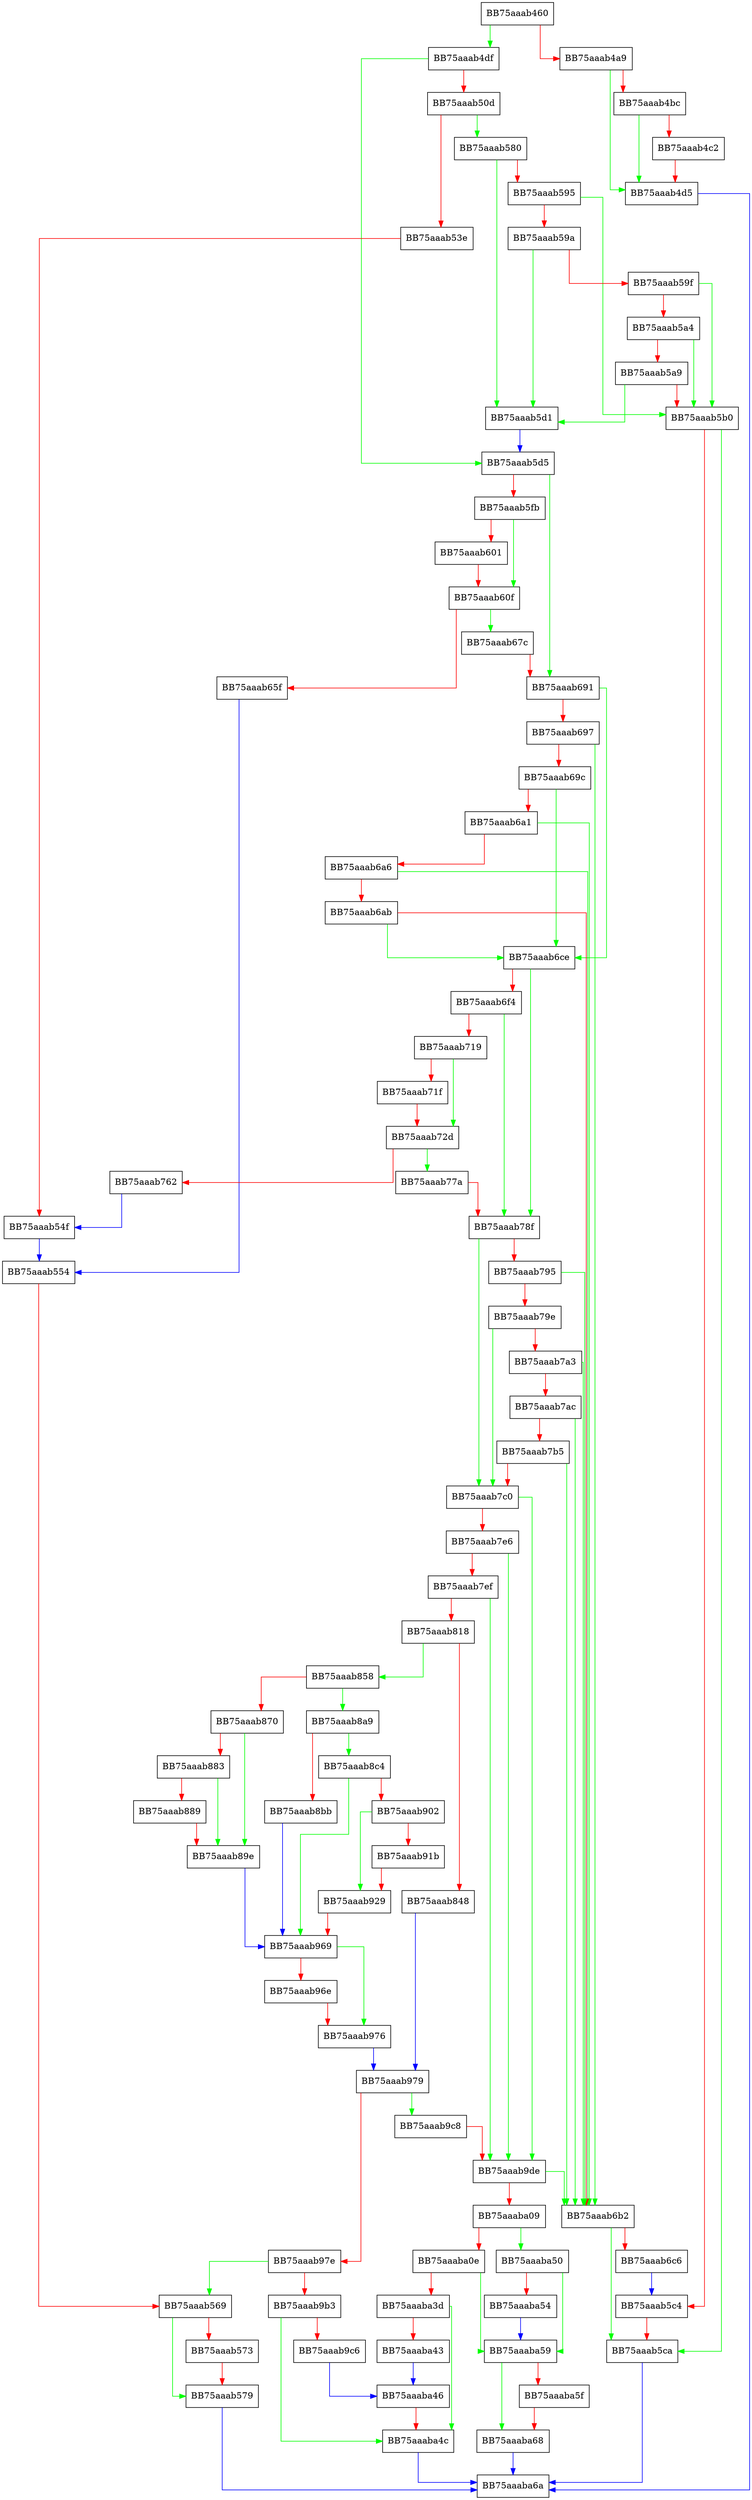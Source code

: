 digraph ReopenFile {
  node [shape="box"];
  graph [splines=ortho];
  BB75aaab460 -> BB75aaab4df [color="green"];
  BB75aaab460 -> BB75aaab4a9 [color="red"];
  BB75aaab4a9 -> BB75aaab4d5 [color="green"];
  BB75aaab4a9 -> BB75aaab4bc [color="red"];
  BB75aaab4bc -> BB75aaab4d5 [color="green"];
  BB75aaab4bc -> BB75aaab4c2 [color="red"];
  BB75aaab4c2 -> BB75aaab4d5 [color="red"];
  BB75aaab4d5 -> BB75aaaba6a [color="blue"];
  BB75aaab4df -> BB75aaab5d5 [color="green"];
  BB75aaab4df -> BB75aaab50d [color="red"];
  BB75aaab50d -> BB75aaab580 [color="green"];
  BB75aaab50d -> BB75aaab53e [color="red"];
  BB75aaab53e -> BB75aaab54f [color="red"];
  BB75aaab54f -> BB75aaab554 [color="blue"];
  BB75aaab554 -> BB75aaab569 [color="red"];
  BB75aaab569 -> BB75aaab579 [color="green"];
  BB75aaab569 -> BB75aaab573 [color="red"];
  BB75aaab573 -> BB75aaab579 [color="red"];
  BB75aaab579 -> BB75aaaba6a [color="blue"];
  BB75aaab580 -> BB75aaab5d1 [color="green"];
  BB75aaab580 -> BB75aaab595 [color="red"];
  BB75aaab595 -> BB75aaab5b0 [color="green"];
  BB75aaab595 -> BB75aaab59a [color="red"];
  BB75aaab59a -> BB75aaab5d1 [color="green"];
  BB75aaab59a -> BB75aaab59f [color="red"];
  BB75aaab59f -> BB75aaab5b0 [color="green"];
  BB75aaab59f -> BB75aaab5a4 [color="red"];
  BB75aaab5a4 -> BB75aaab5b0 [color="green"];
  BB75aaab5a4 -> BB75aaab5a9 [color="red"];
  BB75aaab5a9 -> BB75aaab5d1 [color="green"];
  BB75aaab5a9 -> BB75aaab5b0 [color="red"];
  BB75aaab5b0 -> BB75aaab5ca [color="green"];
  BB75aaab5b0 -> BB75aaab5c4 [color="red"];
  BB75aaab5c4 -> BB75aaab5ca [color="red"];
  BB75aaab5ca -> BB75aaaba6a [color="blue"];
  BB75aaab5d1 -> BB75aaab5d5 [color="blue"];
  BB75aaab5d5 -> BB75aaab691 [color="green"];
  BB75aaab5d5 -> BB75aaab5fb [color="red"];
  BB75aaab5fb -> BB75aaab60f [color="green"];
  BB75aaab5fb -> BB75aaab601 [color="red"];
  BB75aaab601 -> BB75aaab60f [color="red"];
  BB75aaab60f -> BB75aaab67c [color="green"];
  BB75aaab60f -> BB75aaab65f [color="red"];
  BB75aaab65f -> BB75aaab554 [color="blue"];
  BB75aaab67c -> BB75aaab691 [color="red"];
  BB75aaab691 -> BB75aaab6ce [color="green"];
  BB75aaab691 -> BB75aaab697 [color="red"];
  BB75aaab697 -> BB75aaab6b2 [color="green"];
  BB75aaab697 -> BB75aaab69c [color="red"];
  BB75aaab69c -> BB75aaab6ce [color="green"];
  BB75aaab69c -> BB75aaab6a1 [color="red"];
  BB75aaab6a1 -> BB75aaab6b2 [color="green"];
  BB75aaab6a1 -> BB75aaab6a6 [color="red"];
  BB75aaab6a6 -> BB75aaab6b2 [color="green"];
  BB75aaab6a6 -> BB75aaab6ab [color="red"];
  BB75aaab6ab -> BB75aaab6ce [color="green"];
  BB75aaab6ab -> BB75aaab6b2 [color="red"];
  BB75aaab6b2 -> BB75aaab5ca [color="green"];
  BB75aaab6b2 -> BB75aaab6c6 [color="red"];
  BB75aaab6c6 -> BB75aaab5c4 [color="blue"];
  BB75aaab6ce -> BB75aaab78f [color="green"];
  BB75aaab6ce -> BB75aaab6f4 [color="red"];
  BB75aaab6f4 -> BB75aaab78f [color="green"];
  BB75aaab6f4 -> BB75aaab719 [color="red"];
  BB75aaab719 -> BB75aaab72d [color="green"];
  BB75aaab719 -> BB75aaab71f [color="red"];
  BB75aaab71f -> BB75aaab72d [color="red"];
  BB75aaab72d -> BB75aaab77a [color="green"];
  BB75aaab72d -> BB75aaab762 [color="red"];
  BB75aaab762 -> BB75aaab54f [color="blue"];
  BB75aaab77a -> BB75aaab78f [color="red"];
  BB75aaab78f -> BB75aaab7c0 [color="green"];
  BB75aaab78f -> BB75aaab795 [color="red"];
  BB75aaab795 -> BB75aaab6b2 [color="green"];
  BB75aaab795 -> BB75aaab79e [color="red"];
  BB75aaab79e -> BB75aaab7c0 [color="green"];
  BB75aaab79e -> BB75aaab7a3 [color="red"];
  BB75aaab7a3 -> BB75aaab6b2 [color="green"];
  BB75aaab7a3 -> BB75aaab7ac [color="red"];
  BB75aaab7ac -> BB75aaab6b2 [color="green"];
  BB75aaab7ac -> BB75aaab7b5 [color="red"];
  BB75aaab7b5 -> BB75aaab6b2 [color="green"];
  BB75aaab7b5 -> BB75aaab7c0 [color="red"];
  BB75aaab7c0 -> BB75aaab9de [color="green"];
  BB75aaab7c0 -> BB75aaab7e6 [color="red"];
  BB75aaab7e6 -> BB75aaab9de [color="green"];
  BB75aaab7e6 -> BB75aaab7ef [color="red"];
  BB75aaab7ef -> BB75aaab9de [color="green"];
  BB75aaab7ef -> BB75aaab818 [color="red"];
  BB75aaab818 -> BB75aaab858 [color="green"];
  BB75aaab818 -> BB75aaab848 [color="red"];
  BB75aaab848 -> BB75aaab979 [color="blue"];
  BB75aaab858 -> BB75aaab8a9 [color="green"];
  BB75aaab858 -> BB75aaab870 [color="red"];
  BB75aaab870 -> BB75aaab89e [color="green"];
  BB75aaab870 -> BB75aaab883 [color="red"];
  BB75aaab883 -> BB75aaab89e [color="green"];
  BB75aaab883 -> BB75aaab889 [color="red"];
  BB75aaab889 -> BB75aaab89e [color="red"];
  BB75aaab89e -> BB75aaab969 [color="blue"];
  BB75aaab8a9 -> BB75aaab8c4 [color="green"];
  BB75aaab8a9 -> BB75aaab8bb [color="red"];
  BB75aaab8bb -> BB75aaab969 [color="blue"];
  BB75aaab8c4 -> BB75aaab969 [color="green"];
  BB75aaab8c4 -> BB75aaab902 [color="red"];
  BB75aaab902 -> BB75aaab929 [color="green"];
  BB75aaab902 -> BB75aaab91b [color="red"];
  BB75aaab91b -> BB75aaab929 [color="red"];
  BB75aaab929 -> BB75aaab969 [color="red"];
  BB75aaab969 -> BB75aaab976 [color="green"];
  BB75aaab969 -> BB75aaab96e [color="red"];
  BB75aaab96e -> BB75aaab976 [color="red"];
  BB75aaab976 -> BB75aaab979 [color="blue"];
  BB75aaab979 -> BB75aaab9c8 [color="green"];
  BB75aaab979 -> BB75aaab97e [color="red"];
  BB75aaab97e -> BB75aaab569 [color="green"];
  BB75aaab97e -> BB75aaab9b3 [color="red"];
  BB75aaab9b3 -> BB75aaaba4c [color="green"];
  BB75aaab9b3 -> BB75aaab9c6 [color="red"];
  BB75aaab9c6 -> BB75aaaba46 [color="blue"];
  BB75aaab9c8 -> BB75aaab9de [color="red"];
  BB75aaab9de -> BB75aaab6b2 [color="green"];
  BB75aaab9de -> BB75aaaba09 [color="red"];
  BB75aaaba09 -> BB75aaaba50 [color="green"];
  BB75aaaba09 -> BB75aaaba0e [color="red"];
  BB75aaaba0e -> BB75aaaba59 [color="green"];
  BB75aaaba0e -> BB75aaaba3d [color="red"];
  BB75aaaba3d -> BB75aaaba4c [color="green"];
  BB75aaaba3d -> BB75aaaba43 [color="red"];
  BB75aaaba43 -> BB75aaaba46 [color="blue"];
  BB75aaaba46 -> BB75aaaba4c [color="red"];
  BB75aaaba4c -> BB75aaaba6a [color="blue"];
  BB75aaaba50 -> BB75aaaba59 [color="green"];
  BB75aaaba50 -> BB75aaaba54 [color="red"];
  BB75aaaba54 -> BB75aaaba59 [color="blue"];
  BB75aaaba59 -> BB75aaaba68 [color="green"];
  BB75aaaba59 -> BB75aaaba5f [color="red"];
  BB75aaaba5f -> BB75aaaba68 [color="red"];
  BB75aaaba68 -> BB75aaaba6a [color="blue"];
}